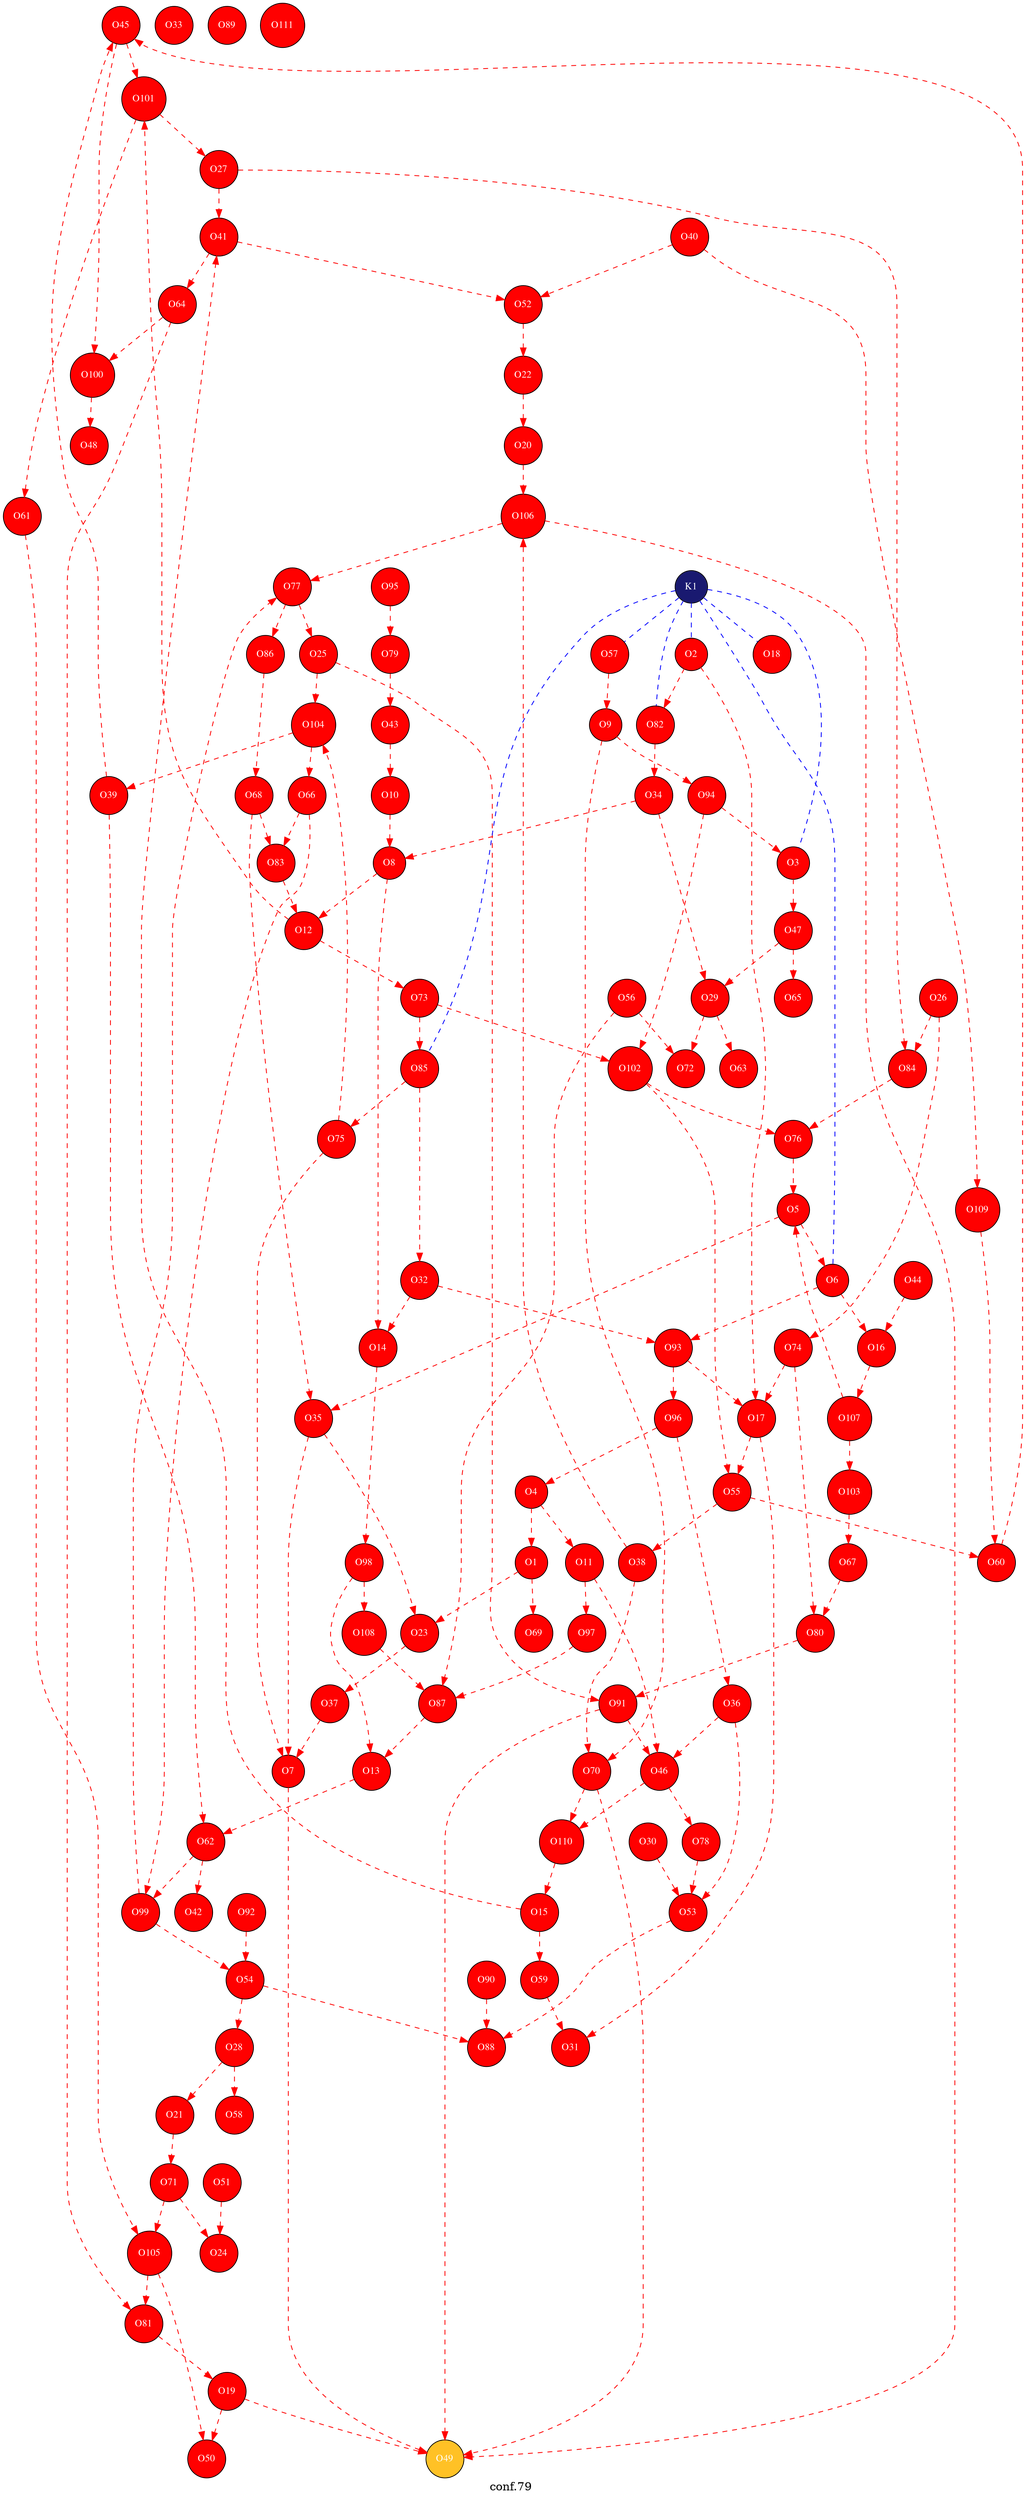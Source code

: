 digraph G {
label="conf.79 ";
node [style=filled];
graph [bgcolor=transparent];
node [shape = circle, fontsize=12];
"O1"[fillcolor=red, fontcolor=white, fontname="Times", label="O1"];
"O2"[fillcolor=red, fontcolor=white, fontname="Times", label="O2"];
"O3"[fillcolor=red, fontcolor=white, fontname="Times", label="O3"];
"O4"[fillcolor=red, fontcolor=white, fontname="Times", label="O4"];
"O5"[fillcolor=red, fontcolor=white, fontname="Times", label="O5"];
"O6"[fillcolor=red, fontcolor=white, fontname="Times", label="O6"];
"O7"[fillcolor=red, fontcolor=white, fontname="Times", label="O7"];
"O8"[fillcolor=red, fontcolor=white, fontname="Times", label="O8"];
"O9"[fillcolor=red, fontcolor=white, fontname="Times", label="O9"];
"O10"[fillcolor=red, fontcolor=white, fontname="Times", label="O10"];
"O11"[fillcolor=red, fontcolor=white, fontname="Times", label="O11"];
"O12"[fillcolor=red, fontcolor=white, fontname="Times", label="O12"];
"O13"[fillcolor=red, fontcolor=white, fontname="Times", label="O13"];
"O14"[fillcolor=red, fontcolor=white, fontname="Times", label="O14"];
"O15"[fillcolor=red, fontcolor=white, fontname="Times", label="O15"];
"O16"[fillcolor=red, fontcolor=white, fontname="Times", label="O16"];
"O17"[fillcolor=red, fontcolor=white, fontname="Times", label="O17"];
"O18"[fillcolor=red, fontcolor=white, fontname="Times", label="O18"];
"O19"[fillcolor=red, fontcolor=white, fontname="Times", label="O19"];
"O20"[fillcolor=red, fontcolor=white, fontname="Times", label="O20"];
"O21"[fillcolor=red, fontcolor=white, fontname="Times", label="O21"];
"O22"[fillcolor=red, fontcolor=white, fontname="Times", label="O22"];
"O23"[fillcolor=red, fontcolor=white, fontname="Times", label="O23"];
"O24"[fillcolor=red, fontcolor=white, fontname="Times", label="O24"];
"O25"[fillcolor=red, fontcolor=white, fontname="Times", label="O25"];
"O26"[fillcolor=red, fontcolor=white, fontname="Times", label="O26"];
"O27"[fillcolor=red, fontcolor=white, fontname="Times", label="O27"];
"O28"[fillcolor=red, fontcolor=white, fontname="Times", label="O28"];
"O29"[fillcolor=red, fontcolor=white, fontname="Times", label="O29"];
"O30"[fillcolor=red, fontcolor=white, fontname="Times", label="O30"];
"O31"[fillcolor=red, fontcolor=white, fontname="Times", label="O31"];
"O32"[fillcolor=red, fontcolor=white, fontname="Times", label="O32"];
"O33"[fillcolor=red, fontcolor=white, fontname="Times", label="O33"];
"O34"[fillcolor=red, fontcolor=white, fontname="Times", label="O34"];
"O35"[fillcolor=red, fontcolor=white, fontname="Times", label="O35"];
"O36"[fillcolor=red, fontcolor=white, fontname="Times", label="O36"];
"O37"[fillcolor=red, fontcolor=white, fontname="Times", label="O37"];
"O38"[fillcolor=red, fontcolor=white, fontname="Times", label="O38"];
"O39"[fillcolor=red, fontcolor=white, fontname="Times", label="O39"];
"O40"[fillcolor=red, fontcolor=white, fontname="Times", label="O40"];
"O41"[fillcolor=red, fontcolor=white, fontname="Times", label="O41"];
"O42"[fillcolor=red, fontcolor=white, fontname="Times", label="O42"];
"O43"[fillcolor=red, fontcolor=white, fontname="Times", label="O43"];
"O44"[fillcolor=red, fontcolor=white, fontname="Times", label="O44"];
"O45"[fillcolor=red, fontcolor=white, fontname="Times", label="O45"];
"O46"[fillcolor=red, fontcolor=white, fontname="Times", label="O46"];
"O47"[fillcolor=red, fontcolor=white, fontname="Times", label="O47"];
"O48"[fillcolor=red, fontcolor=white, fontname="Times", label="O48"];
"O49"[fillcolor=goldenrod1, fontcolor=white, fontname="Times", label="O49"];
"O50"[fillcolor=red, fontcolor=white, fontname="Times", label="O50"];
"O51"[fillcolor=red, fontcolor=white, fontname="Times", label="O51"];
"O52"[fillcolor=red, fontcolor=white, fontname="Times", label="O52"];
"O53"[fillcolor=red, fontcolor=white, fontname="Times", label="O53"];
"O54"[fillcolor=red, fontcolor=white, fontname="Times", label="O54"];
"O55"[fillcolor=red, fontcolor=white, fontname="Times", label="O55"];
"O56"[fillcolor=red, fontcolor=white, fontname="Times", label="O56"];
"O57"[fillcolor=red, fontcolor=white, fontname="Times", label="O57"];
"O58"[fillcolor=red, fontcolor=white, fontname="Times", label="O58"];
"O59"[fillcolor=red, fontcolor=white, fontname="Times", label="O59"];
"O60"[fillcolor=red, fontcolor=white, fontname="Times", label="O60"];
"O61"[fillcolor=red, fontcolor=white, fontname="Times", label="O61"];
"O62"[fillcolor=red, fontcolor=white, fontname="Times", label="O62"];
"O63"[fillcolor=red, fontcolor=white, fontname="Times", label="O63"];
"O64"[fillcolor=red, fontcolor=white, fontname="Times", label="O64"];
"O65"[fillcolor=red, fontcolor=white, fontname="Times", label="O65"];
"O66"[fillcolor=red, fontcolor=white, fontname="Times", label="O66"];
"O67"[fillcolor=red, fontcolor=white, fontname="Times", label="O67"];
"O68"[fillcolor=red, fontcolor=white, fontname="Times", label="O68"];
"O69"[fillcolor=red, fontcolor=white, fontname="Times", label="O69"];
"O70"[fillcolor=red, fontcolor=white, fontname="Times", label="O70"];
"O71"[fillcolor=red, fontcolor=white, fontname="Times", label="O71"];
"O72"[fillcolor=red, fontcolor=white, fontname="Times", label="O72"];
"O73"[fillcolor=red, fontcolor=white, fontname="Times", label="O73"];
"O74"[fillcolor=red, fontcolor=white, fontname="Times", label="O74"];
"O75"[fillcolor=red, fontcolor=white, fontname="Times", label="O75"];
"O76"[fillcolor=red, fontcolor=white, fontname="Times", label="O76"];
"O77"[fillcolor=red, fontcolor=white, fontname="Times", label="O77"];
"O78"[fillcolor=red, fontcolor=white, fontname="Times", label="O78"];
"O79"[fillcolor=red, fontcolor=white, fontname="Times", label="O79"];
"O80"[fillcolor=red, fontcolor=white, fontname="Times", label="O80"];
"O81"[fillcolor=red, fontcolor=white, fontname="Times", label="O81"];
"O82"[fillcolor=red, fontcolor=white, fontname="Times", label="O82"];
"O83"[fillcolor=red, fontcolor=white, fontname="Times", label="O83"];
"O84"[fillcolor=red, fontcolor=white, fontname="Times", label="O84"];
"O85"[fillcolor=red, fontcolor=white, fontname="Times", label="O85"];
"O86"[fillcolor=red, fontcolor=white, fontname="Times", label="O86"];
"O87"[fillcolor=red, fontcolor=white, fontname="Times", label="O87"];
"O88"[fillcolor=red, fontcolor=white, fontname="Times", label="O88"];
"O89"[fillcolor=red, fontcolor=white, fontname="Times", label="O89"];
"O90"[fillcolor=red, fontcolor=white, fontname="Times", label="O90"];
"O91"[fillcolor=red, fontcolor=white, fontname="Times", label="O91"];
"O92"[fillcolor=red, fontcolor=white, fontname="Times", label="O92"];
"O93"[fillcolor=red, fontcolor=white, fontname="Times", label="O93"];
"O94"[fillcolor=red, fontcolor=white, fontname="Times", label="O94"];
"O95"[fillcolor=red, fontcolor=white, fontname="Times", label="O95"];
"O96"[fillcolor=red, fontcolor=white, fontname="Times", label="O96"];
"O97"[fillcolor=red, fontcolor=white, fontname="Times", label="O97"];
"O98"[fillcolor=red, fontcolor=white, fontname="Times", label="O98"];
"O99"[fillcolor=red, fontcolor=white, fontname="Times", label="O99"];
"O100"[fillcolor=red, fontcolor=white, fontname="Times", label="O100"];
"O101"[fillcolor=red, fontcolor=white, fontname="Times", label="O101"];
"O102"[fillcolor=red, fontcolor=white, fontname="Times", label="O102"];
"O103"[fillcolor=red, fontcolor=white, fontname="Times", label="O103"];
"O104"[fillcolor=red, fontcolor=white, fontname="Times", label="O104"];
"O105"[fillcolor=red, fontcolor=white, fontname="Times", label="O105"];
"O106"[fillcolor=red, fontcolor=white, fontname="Times", label="O106"];
"O107"[fillcolor=red, fontcolor=white, fontname="Times", label="O107"];
"O108"[fillcolor=red, fontcolor=white, fontname="Times", label="O108"];
"O109"[fillcolor=red, fontcolor=white, fontname="Times", label="O109"];
"O110"[fillcolor=red, fontcolor=white, fontname="Times", label="O110"];
"O111"[fillcolor=red, fontcolor=white, fontname="Times", label="O111"];
"K1"[fillcolor=midnightblue, fontcolor=white, fontname="Times", label="K1"];
"O4"->"O1"[fontcolor=red, color=red , style=dashed];
"O1"->"O23"[fontcolor=red, color=red , style=dashed];
"O1"->"O69"[fontcolor=red, color=red , style=dashed];
"O2"->"O17"[fontcolor=red, color=red , style=dashed];
"O2"->"O82"[fontcolor=red, color=red , style=dashed];
"O3"->"O47"[fontcolor=red, color=red , style=dashed];
"O94"->"O3"[fontcolor=red, color=red , style=dashed];
"O4"->"O11"[fontcolor=red, color=red , style=dashed];
"O96"->"O4"[fontcolor=red, color=red , style=dashed];
"O5"->"O6"[fontcolor=red, color=red , style=dashed];
"O5"->"O35"[fontcolor=red, color=red , style=dashed];
"O76"->"O5"[fontcolor=red, color=red , style=dashed];
"O107"->"O5"[fontcolor=red, color=red , style=dashed];
"O6"->"O16"[fontcolor=red, color=red , style=dashed];
"O6"->"O93"[fontcolor=red, color=red , style=dashed];
"O35"->"O7"[fontcolor=red, color=red , style=dashed];
"O37"->"O7"[fontcolor=red, color=red , style=dashed];
"O7"->"O49"[fontcolor=red, color=red , style=dashed];
"O75"->"O7"[fontcolor=red, color=red , style=dashed];
"O10"->"O8"[fontcolor=red, color=red , style=dashed];
"O8"->"O12"[fontcolor=red, color=red , style=dashed];
"O8"->"O14"[fontcolor=red, color=red , style=dashed];
"O34"->"O8"[fontcolor=red, color=red , style=dashed];
"O57"->"O9"[fontcolor=red, color=red , style=dashed];
"O9"->"O70"[fontcolor=red, color=red , style=dashed];
"O9"->"O94"[fontcolor=red, color=red , style=dashed];
"O43"->"O10"[fontcolor=red, color=red , style=dashed];
"O11"->"O46"[fontcolor=red, color=red , style=dashed];
"O11"->"O97"[fontcolor=red, color=red , style=dashed];
"O12"->"O73"[fontcolor=red, color=red , style=dashed];
"O83"->"O12"[fontcolor=red, color=red , style=dashed];
"O12"->"O101"[fontcolor=red, color=red , style=dashed];
"O13"->"O62"[fontcolor=red, color=red , style=dashed];
"O87"->"O13"[fontcolor=red, color=red , style=dashed];
"O98"->"O13"[fontcolor=red, color=red , style=dashed];
"O32"->"O14"[fontcolor=red, color=red , style=dashed];
"O14"->"O98"[fontcolor=red, color=red , style=dashed];
"O15"->"O41"[fontcolor=red, color=red , style=dashed];
"O15"->"O59"[fontcolor=red, color=red , style=dashed];
"O110"->"O15"[fontcolor=red, color=red , style=dashed];
"O44"->"O16"[fontcolor=red, color=red , style=dashed];
"O16"->"O107"[fontcolor=red, color=red , style=dashed];
"O17"->"O31"[fontcolor=red, color=red , style=dashed];
"O17"->"O55"[fontcolor=red, color=red , style=dashed];
"O74"->"O17"[fontcolor=red, color=red , style=dashed];
"O93"->"O17"[fontcolor=red, color=red , style=dashed];
"O19"->"O49"[fontcolor=red, color=red , style=dashed];
"O19"->"O50"[fontcolor=red, color=red , style=dashed];
"O81"->"O19"[fontcolor=red, color=red , style=dashed];
"O22"->"O20"[fontcolor=red, color=red , style=dashed];
"O20"->"O106"[fontcolor=red, color=red , style=dashed];
"O28"->"O21"[fontcolor=red, color=red , style=dashed];
"O21"->"O71"[fontcolor=red, color=red , style=dashed];
"O52"->"O22"[fontcolor=red, color=red , style=dashed];
"O35"->"O23"[fontcolor=red, color=red , style=dashed];
"O23"->"O37"[fontcolor=red, color=red , style=dashed];
"O51"->"O24"[fontcolor=red, color=red , style=dashed];
"O71"->"O24"[fontcolor=red, color=red , style=dashed];
"O77"->"O25"[fontcolor=red, color=red , style=dashed];
"O25"->"O91"[fontcolor=red, color=red , style=dashed];
"O25"->"O104"[fontcolor=red, color=red , style=dashed];
"O26"->"O74"[fontcolor=red, color=red , style=dashed];
"O26"->"O84"[fontcolor=red, color=red , style=dashed];
"O27"->"O41"[fontcolor=red, color=red , style=dashed];
"O27"->"O84"[fontcolor=red, color=red , style=dashed];
"O101"->"O27"[fontcolor=red, color=red , style=dashed];
"O54"->"O28"[fontcolor=red, color=red , style=dashed];
"O28"->"O58"[fontcolor=red, color=red , style=dashed];
"O34"->"O29"[fontcolor=red, color=red , style=dashed];
"O47"->"O29"[fontcolor=red, color=red , style=dashed];
"O29"->"O63"[fontcolor=red, color=red , style=dashed];
"O29"->"O72"[fontcolor=red, color=red , style=dashed];
"O30"->"O53"[fontcolor=red, color=red , style=dashed];
"O59"->"O31"[fontcolor=red, color=red , style=dashed];
"O85"->"O32"[fontcolor=red, color=red , style=dashed];
"O32"->"O93"[fontcolor=red, color=red , style=dashed];
"O82"->"O34"[fontcolor=red, color=red , style=dashed];
"O68"->"O35"[fontcolor=red, color=red , style=dashed];
"O36"->"O46"[fontcolor=red, color=red , style=dashed];
"O36"->"O53"[fontcolor=red, color=red , style=dashed];
"O96"->"O36"[fontcolor=red, color=red , style=dashed];
"O55"->"O38"[fontcolor=red, color=red , style=dashed];
"O38"->"O70"[fontcolor=red, color=red , style=dashed];
"O38"->"O106"[fontcolor=red, color=red , style=dashed];
"O39"->"O45"[fontcolor=red, color=red , style=dashed];
"O39"->"O62"[fontcolor=red, color=red , style=dashed];
"O104"->"O39"[fontcolor=red, color=red , style=dashed];
"O40"->"O52"[fontcolor=red, color=red , style=dashed];
"O40"->"O109"[fontcolor=red, color=red , style=dashed];
"O41"->"O52"[fontcolor=red, color=red , style=dashed];
"O41"->"O64"[fontcolor=red, color=red , style=dashed];
"O62"->"O42"[fontcolor=red, color=red , style=dashed];
"O79"->"O43"[fontcolor=red, color=red , style=dashed];
"O60"->"O45"[fontcolor=red, color=red , style=dashed];
"O45"->"O100"[fontcolor=red, color=red , style=dashed];
"O45"->"O101"[fontcolor=red, color=red , style=dashed];
"O46"->"O78"[fontcolor=red, color=red , style=dashed];
"O91"->"O46"[fontcolor=red, color=red , style=dashed];
"O46"->"O110"[fontcolor=red, color=red , style=dashed];
"O47"->"O65"[fontcolor=red, color=red , style=dashed];
"O100"->"O48"[fontcolor=red, color=red , style=dashed];
"O70"->"O49"[fontcolor=red, color=red , style=dashed];
"O91"->"O49"[fontcolor=red, color=red , style=dashed];
"O106"->"O49"[fontcolor=red, color=red , style=dashed];
"O105"->"O50"[fontcolor=red, color=red , style=dashed];
"O78"->"O53"[fontcolor=red, color=red , style=dashed];
"O53"->"O88"[fontcolor=red, color=red , style=dashed];
"O54"->"O88"[fontcolor=red, color=red , style=dashed];
"O92"->"O54"[fontcolor=red, color=red , style=dashed];
"O99"->"O54"[fontcolor=red, color=red , style=dashed];
"O55"->"O60"[fontcolor=red, color=red , style=dashed];
"O102"->"O55"[fontcolor=red, color=red , style=dashed];
"O56"->"O72"[fontcolor=red, color=red , style=dashed];
"O56"->"O87"[fontcolor=red, color=red , style=dashed];
"O109"->"O60"[fontcolor=red, color=red , style=dashed];
"O101"->"O61"[fontcolor=red, color=red , style=dashed];
"O61"->"O105"[fontcolor=red, color=red , style=dashed];
"O62"->"O99"[fontcolor=red, color=red , style=dashed];
"O64"->"O81"[fontcolor=red, color=red , style=dashed];
"O64"->"O100"[fontcolor=red, color=red , style=dashed];
"O66"->"O83"[fontcolor=red, color=red , style=dashed];
"O66"->"O99"[fontcolor=red, color=red , style=dashed];
"O104"->"O66"[fontcolor=red, color=red , style=dashed];
"O67"->"O80"[fontcolor=red, color=red , style=dashed];
"O103"->"O67"[fontcolor=red, color=red , style=dashed];
"O68"->"O83"[fontcolor=red, color=red , style=dashed];
"O86"->"O68"[fontcolor=red, color=red , style=dashed];
"O70"->"O110"[fontcolor=red, color=red , style=dashed];
"O71"->"O105"[fontcolor=red, color=red , style=dashed];
"O73"->"O85"[fontcolor=red, color=red , style=dashed];
"O73"->"O102"[fontcolor=red, color=red , style=dashed];
"O74"->"O80"[fontcolor=red, color=red , style=dashed];
"O85"->"O75"[fontcolor=red, color=red , style=dashed];
"O75"->"O104"[fontcolor=red, color=red , style=dashed];
"O84"->"O76"[fontcolor=red, color=red , style=dashed];
"O102"->"O76"[fontcolor=red, color=red , style=dashed];
"O77"->"O86"[fontcolor=red, color=red , style=dashed];
"O99"->"O77"[fontcolor=red, color=red , style=dashed];
"O106"->"O77"[fontcolor=red, color=red , style=dashed];
"O95"->"O79"[fontcolor=red, color=red , style=dashed];
"O80"->"O91"[fontcolor=red, color=red , style=dashed];
"O105"->"O81"[fontcolor=red, color=red , style=dashed];
"O97"->"O87"[fontcolor=red, color=red , style=dashed];
"O108"->"O87"[fontcolor=red, color=red , style=dashed];
"O90"->"O88"[fontcolor=red, color=red , style=dashed];
"O93"->"O96"[fontcolor=red, color=red , style=dashed];
"O94"->"O102"[fontcolor=red, color=red , style=dashed];
"O98"->"O108"[fontcolor=red, color=red , style=dashed];
"O107"->"O103"[fontcolor=red, color=red , style=dashed];
"K1"->"O2"[dir=none, color=blue, nodesep=0.5,style=dashed];
"K1"->"O3"[dir=none, color=blue, nodesep=0.5,style=dashed];
"K1"->"O6"[dir=none, color=blue, nodesep=0.5,style=dashed];
"K1"->"O18"[dir=none, color=blue, nodesep=0.5,style=dashed];
"K1"->"O57"[dir=none, color=blue, nodesep=0.5,style=dashed];
"K1"->"O82"[dir=none, color=blue, nodesep=0.5,style=dashed];
"K1"->"O85"[dir=none, color=blue, nodesep=0.5,style=dashed];
}
